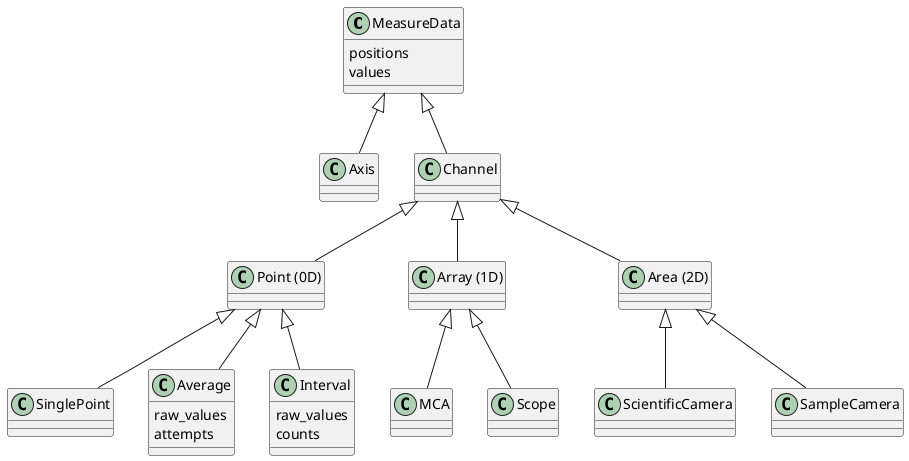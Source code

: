 @startuml
'https://plantuml.com/class-diagram

class MeasureData {
    positions
    values
}

class Axis extends MeasureData {}

class Channel extends MeasureData {}

class "Point (0D)" extends Channel {}

class SinglePoint extends "Point (0D)" {}

class Average extends "Point (0D)" {
    raw_values
    attempts
}

class Interval extends "Point (0D)" {
    raw_values
    counts
}

class "Array (1D)" extends Channel {}

class MCA extends "Array (1D)"

class Scope extends "Array (1D)"

class "Area (2D)" extends Channel {}

class ScientificCamera extends "Area (2D)"

class SampleCamera extends "Area (2D)"
@enduml